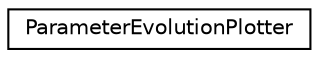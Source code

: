 digraph "Graphical Class Hierarchy"
{
  edge [fontname="Helvetica",fontsize="10",labelfontname="Helvetica",labelfontsize="10"];
  node [fontname="Helvetica",fontsize="10",shape=record];
  rankdir="LR";
  Node0 [label="ParameterEvolutionPlotter",height=0.2,width=0.4,color="black", fillcolor="white", style="filled",URL="$class_parameter_evolution_plotter.html"];
}
